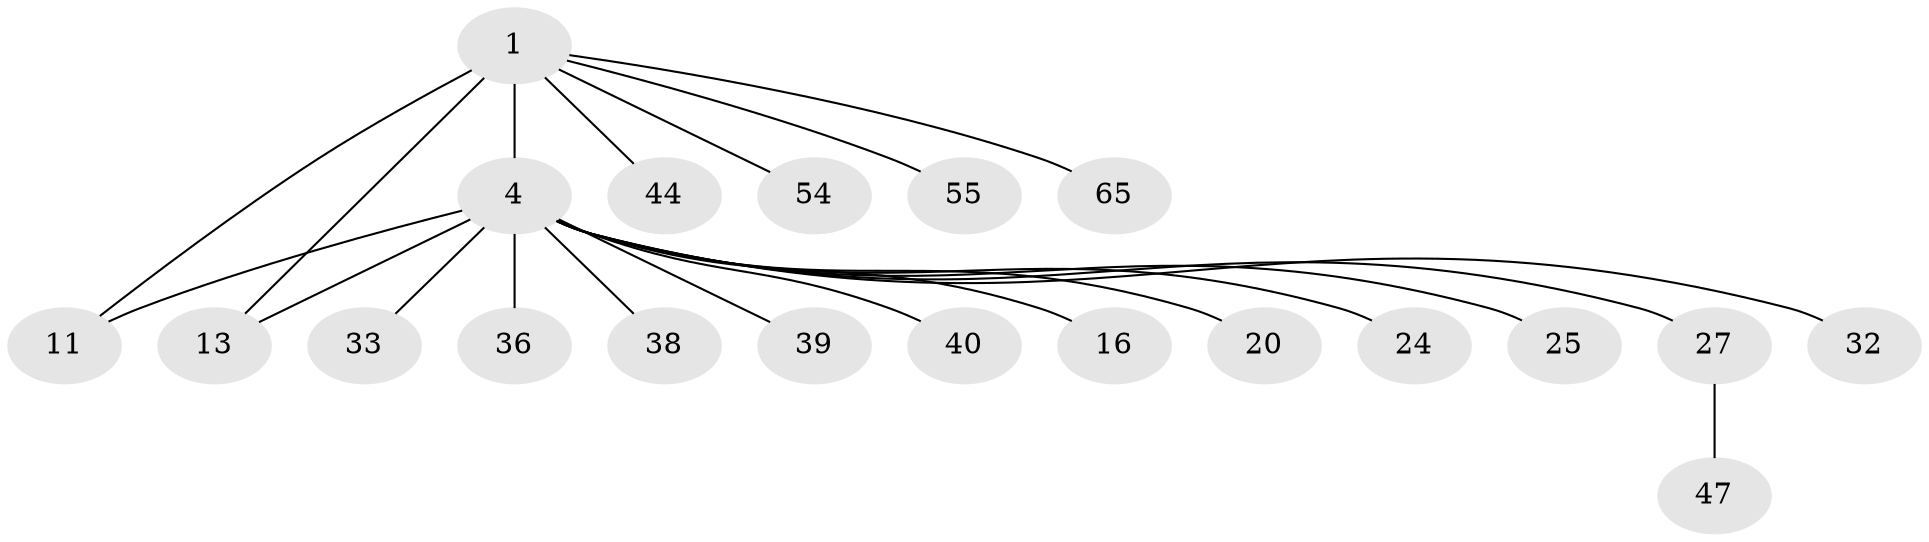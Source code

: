// original degree distribution, {7: 0.030303030303030304, 5: 0.015151515151515152, 6: 0.045454545454545456, 4: 0.030303030303030304, 8: 0.045454545454545456, 3: 0.07575757575757576, 2: 0.13636363636363635, 11: 0.015151515151515152, 10: 0.015151515151515152, 1: 0.5909090909090909}
// Generated by graph-tools (version 1.1) at 2025/19/03/04/25 18:19:56]
// undirected, 20 vertices, 21 edges
graph export_dot {
graph [start="1"]
  node [color=gray90,style=filled];
  1 [super="+22+52+2+3"];
  4 [super="+61+62+29+5+6"];
  11;
  13 [super="+45+14"];
  16;
  20 [super="+51+42"];
  24;
  25;
  27 [super="+31"];
  32;
  33;
  36;
  38 [super="+56"];
  39 [super="+64"];
  40;
  44;
  47;
  54;
  55;
  65;
  1 -- 4 [weight=4];
  1 -- 65;
  1 -- 55;
  1 -- 54;
  1 -- 11;
  1 -- 44;
  1 -- 13 [weight=3];
  4 -- 11;
  4 -- 13 [weight=3];
  4 -- 16;
  4 -- 20;
  4 -- 24;
  4 -- 25;
  4 -- 27;
  4 -- 32;
  4 -- 33;
  4 -- 36 [weight=2];
  4 -- 38;
  4 -- 39;
  4 -- 40;
  27 -- 47;
}
